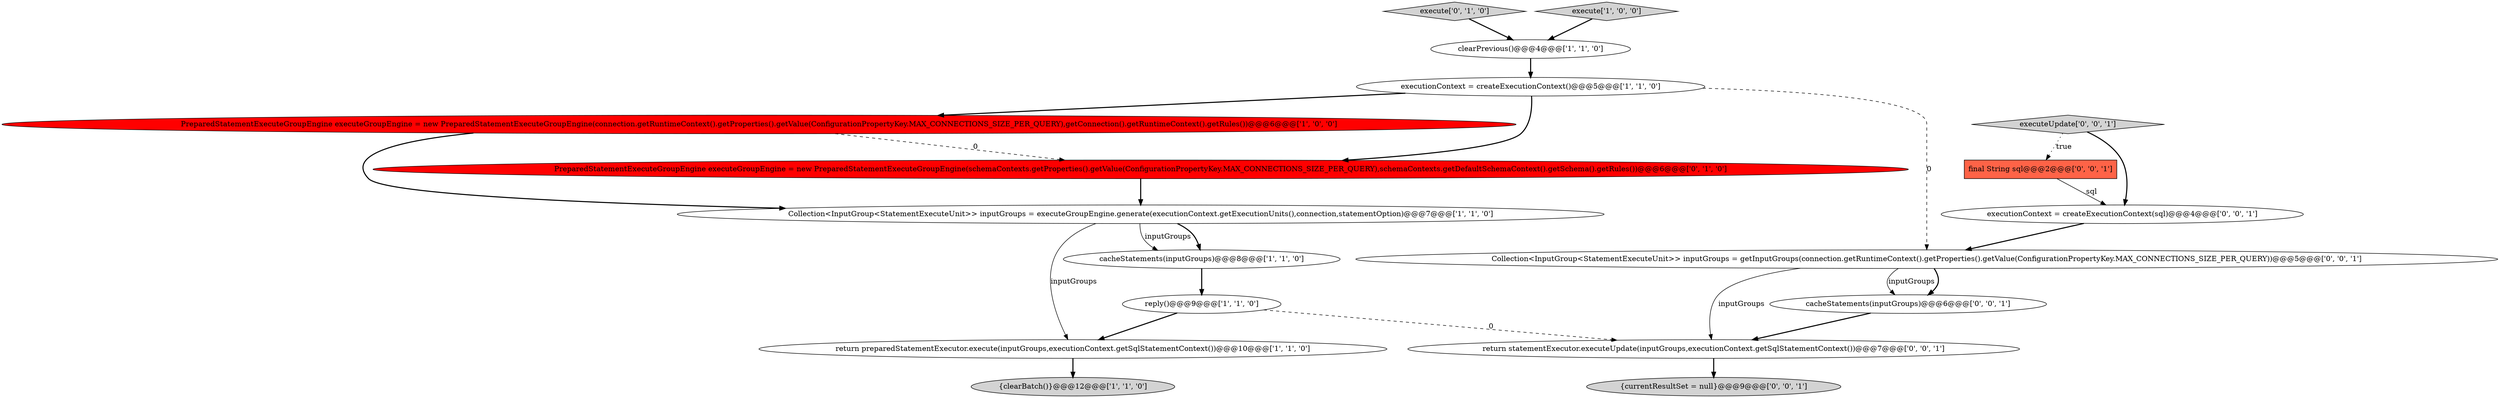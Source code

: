 digraph {
11 [style = filled, label = "final String sql@@@2@@@['0', '0', '1']", fillcolor = tomato, shape = box image = "AAA0AAABBB3BBB"];
6 [style = filled, label = "executionContext = createExecutionContext()@@@5@@@['1', '1', '0']", fillcolor = white, shape = ellipse image = "AAA0AAABBB1BBB"];
17 [style = filled, label = "executionContext = createExecutionContext(sql)@@@4@@@['0', '0', '1']", fillcolor = white, shape = ellipse image = "AAA0AAABBB3BBB"];
15 [style = filled, label = "return statementExecutor.executeUpdate(inputGroups,executionContext.getSqlStatementContext())@@@7@@@['0', '0', '1']", fillcolor = white, shape = ellipse image = "AAA0AAABBB3BBB"];
8 [style = filled, label = "PreparedStatementExecuteGroupEngine executeGroupEngine = new PreparedStatementExecuteGroupEngine(connection.getRuntimeContext().getProperties().getValue(ConfigurationPropertyKey.MAX_CONNECTIONS_SIZE_PER_QUERY),getConnection().getRuntimeContext().getRules())@@@6@@@['1', '0', '0']", fillcolor = red, shape = ellipse image = "AAA1AAABBB1BBB"];
0 [style = filled, label = "{clearBatch()}@@@12@@@['1', '1', '0']", fillcolor = lightgray, shape = ellipse image = "AAA0AAABBB1BBB"];
9 [style = filled, label = "execute['0', '1', '0']", fillcolor = lightgray, shape = diamond image = "AAA0AAABBB2BBB"];
2 [style = filled, label = "cacheStatements(inputGroups)@@@8@@@['1', '1', '0']", fillcolor = white, shape = ellipse image = "AAA0AAABBB1BBB"];
4 [style = filled, label = "return preparedStatementExecutor.execute(inputGroups,executionContext.getSqlStatementContext())@@@10@@@['1', '1', '0']", fillcolor = white, shape = ellipse image = "AAA0AAABBB1BBB"];
7 [style = filled, label = "clearPrevious()@@@4@@@['1', '1', '0']", fillcolor = white, shape = ellipse image = "AAA0AAABBB1BBB"];
16 [style = filled, label = "cacheStatements(inputGroups)@@@6@@@['0', '0', '1']", fillcolor = white, shape = ellipse image = "AAA0AAABBB3BBB"];
1 [style = filled, label = "Collection<InputGroup<StatementExecuteUnit>> inputGroups = executeGroupEngine.generate(executionContext.getExecutionUnits(),connection,statementOption)@@@7@@@['1', '1', '0']", fillcolor = white, shape = ellipse image = "AAA0AAABBB1BBB"];
13 [style = filled, label = "{currentResultSet = null}@@@9@@@['0', '0', '1']", fillcolor = lightgray, shape = ellipse image = "AAA0AAABBB3BBB"];
12 [style = filled, label = "executeUpdate['0', '0', '1']", fillcolor = lightgray, shape = diamond image = "AAA0AAABBB3BBB"];
5 [style = filled, label = "execute['1', '0', '0']", fillcolor = lightgray, shape = diamond image = "AAA0AAABBB1BBB"];
10 [style = filled, label = "PreparedStatementExecuteGroupEngine executeGroupEngine = new PreparedStatementExecuteGroupEngine(schemaContexts.getProperties().getValue(ConfigurationPropertyKey.MAX_CONNECTIONS_SIZE_PER_QUERY),schemaContexts.getDefaultSchemaContext().getSchema().getRules())@@@6@@@['0', '1', '0']", fillcolor = red, shape = ellipse image = "AAA1AAABBB2BBB"];
14 [style = filled, label = "Collection<InputGroup<StatementExecuteUnit>> inputGroups = getInputGroups(connection.getRuntimeContext().getProperties().getValue(ConfigurationPropertyKey.MAX_CONNECTIONS_SIZE_PER_QUERY))@@@5@@@['0', '0', '1']", fillcolor = white, shape = ellipse image = "AAA0AAABBB3BBB"];
3 [style = filled, label = "reply()@@@9@@@['1', '1', '0']", fillcolor = white, shape = ellipse image = "AAA0AAABBB1BBB"];
14->16 [style = bold, label=""];
16->15 [style = bold, label=""];
15->13 [style = bold, label=""];
8->10 [style = dashed, label="0"];
1->2 [style = solid, label="inputGroups"];
2->3 [style = bold, label=""];
14->16 [style = solid, label="inputGroups"];
12->17 [style = bold, label=""];
6->14 [style = dashed, label="0"];
9->7 [style = bold, label=""];
3->4 [style = bold, label=""];
11->17 [style = solid, label="sql"];
4->0 [style = bold, label=""];
12->11 [style = dotted, label="true"];
8->1 [style = bold, label=""];
17->14 [style = bold, label=""];
6->10 [style = bold, label=""];
7->6 [style = bold, label=""];
6->8 [style = bold, label=""];
3->15 [style = dashed, label="0"];
5->7 [style = bold, label=""];
14->15 [style = solid, label="inputGroups"];
1->2 [style = bold, label=""];
10->1 [style = bold, label=""];
1->4 [style = solid, label="inputGroups"];
}
